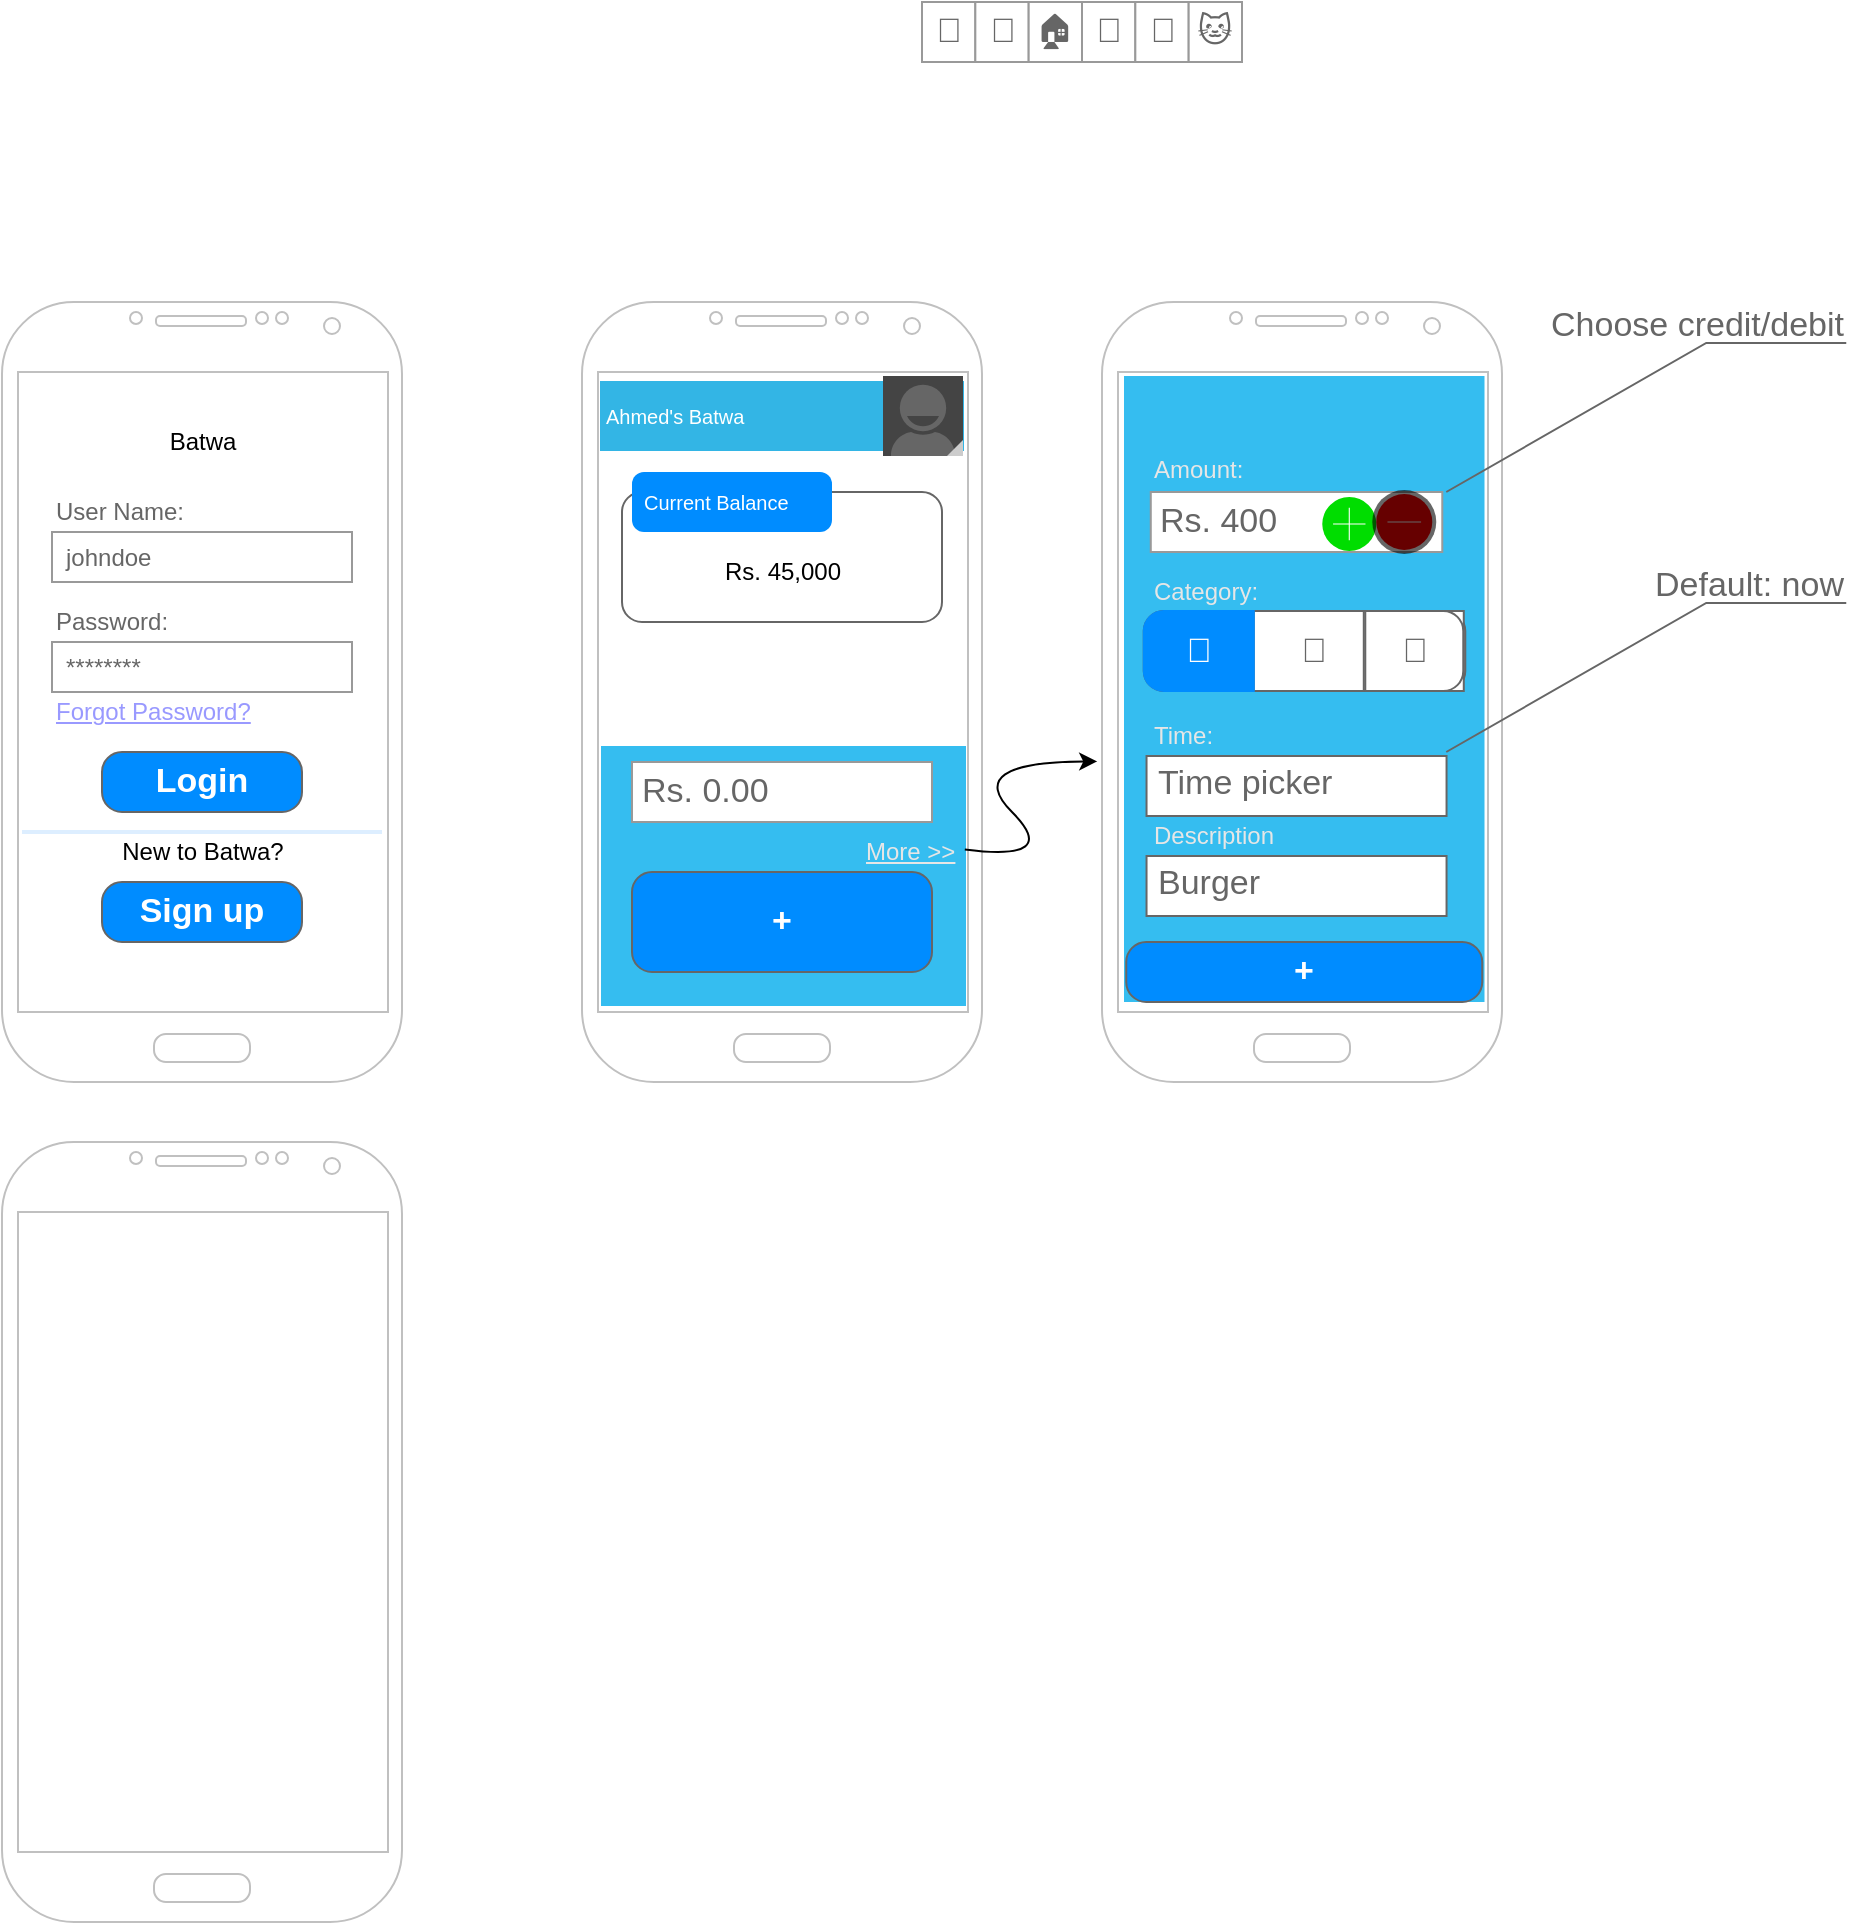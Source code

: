 <mxfile version="21.0.6" type="github"><diagram name="Page-1" id="N5nTd_ICzZBPCFlM11nm"><mxGraphModel dx="1127" dy="634" grid="1" gridSize="10" guides="1" tooltips="1" connect="1" arrows="1" fold="1" page="1" pageScale="1" pageWidth="827" pageHeight="1169" math="0" shadow="0"><root><mxCell id="0"/><mxCell id="1" parent="0"/><mxCell id="7f4pRpTaeTWDypDAzvBb-74" value="" style="verticalLabelPosition=bottom;verticalAlign=top;html=1;shadow=0;dashed=0;strokeWidth=1;shape=mxgraph.android.phone2;strokeColor=#c0c0c0;" vertex="1" parent="1"><mxGeometry x="70" y="310" width="200" height="390" as="geometry"/></mxCell><mxCell id="7f4pRpTaeTWDypDAzvBb-78" value="Batwa" style="text;html=1;align=center;verticalAlign=middle;resizable=0;points=[];autosize=1;strokeColor=none;fillColor=none;" vertex="1" parent="1"><mxGeometry x="140" y="365" width="60" height="30" as="geometry"/></mxCell><mxCell id="7f4pRpTaeTWDypDAzvBb-80" value="Login" style="strokeWidth=1;shadow=0;dashed=0;align=center;html=1;shape=mxgraph.mockup.buttons.button;strokeColor=#666666;fontColor=#ffffff;mainText=;buttonStyle=round;fontSize=17;fontStyle=1;fillColor=#008cff;whiteSpace=wrap;" vertex="1" parent="1"><mxGeometry x="120" y="535" width="100" height="30" as="geometry"/></mxCell><mxCell id="7f4pRpTaeTWDypDAzvBb-81" value="Sign up" style="strokeWidth=1;shadow=0;dashed=0;align=center;html=1;shape=mxgraph.mockup.buttons.button;strokeColor=#666666;fontColor=#ffffff;mainText=;buttonStyle=round;fontSize=17;fontStyle=1;fillColor=#008cff;whiteSpace=wrap;" vertex="1" parent="1"><mxGeometry x="120" y="600" width="100" height="30" as="geometry"/></mxCell><mxCell id="7f4pRpTaeTWDypDAzvBb-99" value="User Name:" style="strokeWidth=1;shadow=0;dashed=0;align=center;html=1;shape=mxgraph.mockup.forms.anchor;fontSize=12;fontColor=#666666;align=left;resizeWidth=1;spacingLeft=0;" vertex="1" parent="1"><mxGeometry x="95" y="405" width="100" height="20" as="geometry"/></mxCell><mxCell id="7f4pRpTaeTWDypDAzvBb-100" value="johndoe" style="strokeWidth=1;shadow=0;dashed=0;align=center;html=1;shape=mxgraph.mockup.forms.rrect;rSize=0;strokeColor=#999999;fontColor=#666666;align=left;spacingLeft=5;resizeWidth=1;" vertex="1" parent="1"><mxGeometry x="95" y="425" width="150" height="25" as="geometry"/></mxCell><mxCell id="7f4pRpTaeTWDypDAzvBb-101" value="Password:" style="strokeWidth=1;shadow=0;dashed=0;align=center;html=1;shape=mxgraph.mockup.forms.anchor;fontSize=12;fontColor=#666666;align=left;resizeWidth=1;spacingLeft=0;" vertex="1" parent="1"><mxGeometry x="95" y="460" width="100" height="20" as="geometry"/></mxCell><mxCell id="7f4pRpTaeTWDypDAzvBb-102" value="********" style="strokeWidth=1;shadow=0;dashed=0;align=center;html=1;shape=mxgraph.mockup.forms.rrect;rSize=0;strokeColor=#999999;fontColor=#666666;align=left;spacingLeft=5;resizeWidth=1;" vertex="1" parent="1"><mxGeometry x="95" y="480" width="150" height="25" as="geometry"/></mxCell><mxCell id="7f4pRpTaeTWDypDAzvBb-104" value="Forgot Password?" style="strokeWidth=1;shadow=0;dashed=0;align=center;html=1;shape=mxgraph.mockup.forms.anchor;fontSize=12;fontColor=#9999ff;align=left;spacingLeft=0;fontStyle=4;resizeWidth=1;" vertex="1" parent="1"><mxGeometry x="95" y="505" width="150" height="20" as="geometry"/></mxCell><mxCell id="7f4pRpTaeTWDypDAzvBb-108" value="" style="shape=line;strokeColor=#ddeeff;strokeWidth=2;html=1;resizeWidth=1;" vertex="1" parent="1"><mxGeometry x="80" y="570" width="180" height="10" as="geometry"/></mxCell><mxCell id="7f4pRpTaeTWDypDAzvBb-110" value="New to Batwa?" style="text;html=1;align=center;verticalAlign=middle;resizable=0;points=[];autosize=1;strokeColor=none;fillColor=none;" vertex="1" parent="1"><mxGeometry x="120" y="570" width="100" height="30" as="geometry"/></mxCell><mxCell id="7f4pRpTaeTWDypDAzvBb-111" value="" style="verticalLabelPosition=bottom;verticalAlign=top;html=1;shadow=0;dashed=0;strokeWidth=1;shape=mxgraph.android.phone2;strokeColor=#c0c0c0;" vertex="1" parent="1"><mxGeometry x="360" y="310" width="200" height="390" as="geometry"/></mxCell><mxCell id="7f4pRpTaeTWDypDAzvBb-126" value="Ahmed's Batwa" style="whiteSpace=wrap;html=1;shadow=0;dashed=0;fontSize=10;align=left;fillColor=#33b5e5;strokeColor=#33B5E5;fontColor=#FFFFFF;" vertex="1" parent="1"><mxGeometry x="369.5" y="350" width="181" height="34" as="geometry"/></mxCell><mxCell id="7f4pRpTaeTWDypDAzvBb-127" value="" style="verticalLabelPosition=bottom;verticalAlign=top;html=1;shadow=0;dashed=0;strokeWidth=1;shape=mxgraph.android.contact_badge_normal;sketch=0;" vertex="1" parent="1"><mxGeometry x="510.5" y="347" width="40" height="40" as="geometry"/></mxCell><mxCell id="7f4pRpTaeTWDypDAzvBb-128" value="" style="shape=mxgraph.mockup.containers.marginRect;rectMarginTop=10;strokeColor=#666666;strokeWidth=1;dashed=0;rounded=1;arcSize=5;recursiveResize=0;html=1;whiteSpace=wrap;" vertex="1" parent="1"><mxGeometry x="380" y="395" width="160" height="75" as="geometry"/></mxCell><mxCell id="7f4pRpTaeTWDypDAzvBb-129" value="&lt;font style=&quot;font-size: 10px;&quot;&gt;Current Balance&lt;/font&gt;" style="shape=rect;strokeColor=none;fillColor=#008cff;strokeWidth=1;dashed=0;rounded=1;arcSize=20;fontColor=#ffffff;fontSize=17;spacing=2;spacingTop=-2;align=left;autosize=1;spacingLeft=4;resizeWidth=0;resizeHeight=0;perimeter=none;html=1;whiteSpace=wrap;" vertex="1" parent="7f4pRpTaeTWDypDAzvBb-128"><mxGeometry x="5" width="100" height="30" as="geometry"/></mxCell><mxCell id="7f4pRpTaeTWDypDAzvBb-131" value="Rs. 45,000" style="text;html=1;align=center;verticalAlign=middle;resizable=0;points=[];autosize=1;strokeColor=none;fillColor=none;" vertex="1" parent="7f4pRpTaeTWDypDAzvBb-128"><mxGeometry x="40" y="35" width="80" height="30" as="geometry"/></mxCell><mxCell id="7f4pRpTaeTWDypDAzvBb-132" value="" style="verticalLabelPosition=bottom;verticalAlign=top;html=1;shadow=0;dashed=0;strokeWidth=1;strokeColor=none;shape=rect;fillColor=#35BDF0;" vertex="1" parent="1"><mxGeometry x="369.5" y="532" width="182.5" height="130" as="geometry"/></mxCell><mxCell id="7f4pRpTaeTWDypDAzvBb-133" value="Rs. 0.00" style="strokeWidth=1;shadow=0;dashed=0;align=center;html=1;shape=mxgraph.mockup.forms.pwField;strokeColor=#999999;mainText=;align=left;fontColor=#666666;fontSize=17;spacingLeft=3;" vertex="1" parent="1"><mxGeometry x="385" y="540" width="150" height="30" as="geometry"/></mxCell><mxCell id="7f4pRpTaeTWDypDAzvBb-134" value="+" style="strokeWidth=1;shadow=0;dashed=0;align=center;html=1;shape=mxgraph.mockup.buttons.button;strokeColor=#666666;fontColor=#ffffff;mainText=;buttonStyle=round;fontSize=17;fontStyle=1;fillColor=#008cff;whiteSpace=wrap;" vertex="1" parent="1"><mxGeometry x="385" y="595" width="150" height="50" as="geometry"/></mxCell><mxCell id="7f4pRpTaeTWDypDAzvBb-135" value="" style="verticalLabelPosition=bottom;verticalAlign=top;html=1;shadow=0;dashed=0;strokeWidth=1;shape=mxgraph.android.phone2;strokeColor=#c0c0c0;" vertex="1" parent="1"><mxGeometry x="620" y="310" width="200" height="390" as="geometry"/></mxCell><mxCell id="7f4pRpTaeTWDypDAzvBb-136" value="" style="verticalLabelPosition=bottom;verticalAlign=top;html=1;shadow=0;dashed=0;strokeWidth=1;strokeColor=none;shape=rect;fillColor=#35BDF0;" vertex="1" parent="1"><mxGeometry x="631" y="347" width="180.25" height="313" as="geometry"/></mxCell><mxCell id="7f4pRpTaeTWDypDAzvBb-137" value="Rs. 400" style="strokeWidth=1;shadow=0;dashed=0;align=center;html=1;shape=mxgraph.mockup.forms.pwField;strokeColor=#999999;mainText=;align=left;fontColor=#666666;fontSize=17;spacingLeft=3;" vertex="1" parent="1"><mxGeometry x="644.39" y="405" width="145.75" height="30" as="geometry"/></mxCell><mxCell id="7f4pRpTaeTWDypDAzvBb-138" value="+" style="strokeWidth=1;shadow=0;dashed=0;align=center;html=1;shape=mxgraph.mockup.buttons.button;strokeColor=#666666;fontColor=#ffffff;mainText=;buttonStyle=round;fontSize=17;fontStyle=1;fillColor=#008cff;whiteSpace=wrap;" vertex="1" parent="1"><mxGeometry x="632.12" y="630" width="178" height="30" as="geometry"/></mxCell><mxCell id="7f4pRpTaeTWDypDAzvBb-139" value="" style="strokeWidth=1;shadow=0;dashed=0;align=center;html=1;shape=mxgraph.mockup.forms.rrect;rSize=0;strokeColor=#999999;fontSize=10;" vertex="1" parent="1"><mxGeometry x="530" y="160" width="160" height="30" as="geometry"/></mxCell><mxCell id="7f4pRpTaeTWDypDAzvBb-140" value="🍴" style="strokeColor=inherit;fillColor=inherit;gradientColor=inherit;strokeWidth=1;shadow=0;dashed=0;align=center;html=1;shape=mxgraph.mockup.forms.rrect;rSize=0;fontSize=17;fontColor=#666666;whiteSpace=wrap;" vertex="1" parent="7f4pRpTaeTWDypDAzvBb-139"><mxGeometry width="26.667" height="30" as="geometry"/></mxCell><mxCell id="7f4pRpTaeTWDypDAzvBb-141" value="🚗" style="strokeColor=inherit;fillColor=inherit;gradientColor=inherit;strokeWidth=1;shadow=0;dashed=0;align=center;html=1;shape=mxgraph.mockup.forms.rrect;rSize=0;fontSize=17;fontColor=#666666;whiteSpace=wrap;" vertex="1" parent="7f4pRpTaeTWDypDAzvBb-139"><mxGeometry x="26.667" width="26.667" height="30" as="geometry"/></mxCell><mxCell id="7f4pRpTaeTWDypDAzvBb-142" value="🏠" style="strokeColor=inherit;fillColor=inherit;gradientColor=inherit;strokeWidth=1;shadow=0;dashed=0;align=center;html=1;shape=mxgraph.mockup.forms.rrect;rSize=0;fontSize=17;fontColor=#666666;whiteSpace=wrap;" vertex="1" parent="7f4pRpTaeTWDypDAzvBb-139"><mxGeometry x="53.333" width="26.667" height="30" as="geometry"/></mxCell><mxCell id="7f4pRpTaeTWDypDAzvBb-143" value="🧼" style="strokeColor=inherit;fillColor=inherit;gradientColor=inherit;strokeWidth=1;shadow=0;dashed=0;align=center;html=1;shape=mxgraph.mockup.forms.rrect;rSize=0;fontSize=17;fontColor=#666666;whiteSpace=wrap;" vertex="1" parent="7f4pRpTaeTWDypDAzvBb-139"><mxGeometry x="80.0" width="26.667" height="30" as="geometry"/></mxCell><mxCell id="7f4pRpTaeTWDypDAzvBb-144" value="🌿" style="strokeColor=inherit;fillColor=inherit;gradientColor=inherit;strokeWidth=1;shadow=0;dashed=0;align=center;html=1;shape=mxgraph.mockup.forms.rrect;rSize=0;fontSize=17;fontColor=#666666;whiteSpace=wrap;" vertex="1" parent="7f4pRpTaeTWDypDAzvBb-139"><mxGeometry x="106.667" width="26.667" height="30" as="geometry"/></mxCell><mxCell id="7f4pRpTaeTWDypDAzvBb-145" value="🐱" style="strokeColor=inherit;fillColor=inherit;gradientColor=inherit;strokeWidth=1;shadow=0;dashed=0;align=center;html=1;shape=mxgraph.mockup.forms.rrect;rSize=0;fontSize=17;fontColor=#666666;whiteSpace=wrap;" vertex="1" parent="7f4pRpTaeTWDypDAzvBb-139"><mxGeometry x="133.333" width="26.667" height="30" as="geometry"/></mxCell><mxCell id="7f4pRpTaeTWDypDAzvBb-151" value="" style="strokeWidth=1;shadow=0;dashed=0;align=center;html=1;shape=mxgraph.mockup.rrect;rSize=10;fillColor=#ffffff;strokeColor=#666666;" vertex="1" parent="1"><mxGeometry x="640.89" y="464.5" width="160.75" height="40" as="geometry"/></mxCell><mxCell id="7f4pRpTaeTWDypDAzvBb-152" value="🚗" style="strokeColor=inherit;fillColor=inherit;gradientColor=inherit;strokeWidth=1;shadow=0;dashed=0;align=center;html=1;shape=mxgraph.mockup.rrect;rSize=0;fontSize=17;fontColor=#666666;fontStyle=1;resizeHeight=1;whiteSpace=wrap;" vertex="1" parent="7f4pRpTaeTWDypDAzvBb-151"><mxGeometry width="60" height="40" relative="1" as="geometry"><mxPoint x="55" as="offset"/></mxGeometry></mxCell><mxCell id="7f4pRpTaeTWDypDAzvBb-153" value="🏠" style="strokeColor=inherit;fillColor=inherit;gradientColor=inherit;strokeWidth=1;shadow=0;dashed=0;align=center;html=1;shape=mxgraph.mockup.rrect;rSize=0;fontSize=17;fontColor=#666666;fontStyle=1;resizeHeight=1;whiteSpace=wrap;" vertex="1" parent="7f4pRpTaeTWDypDAzvBb-151"><mxGeometry width="50" height="40" relative="1" as="geometry"><mxPoint x="110" as="offset"/></mxGeometry></mxCell><mxCell id="7f4pRpTaeTWDypDAzvBb-154" value="🧼" style="strokeColor=inherit;fillColor=inherit;gradientColor=inherit;strokeWidth=1;shadow=0;dashed=0;align=center;html=1;shape=mxgraph.mockup.rightButton;rSize=10;fontSize=17;fontColor=#666666;fontStyle=1;resizeHeight=1;whiteSpace=wrap;" vertex="1" parent="7f4pRpTaeTWDypDAzvBb-151"><mxGeometry x="1" width="49" height="40" relative="1" as="geometry"><mxPoint x="-50" as="offset"/></mxGeometry></mxCell><mxCell id="7f4pRpTaeTWDypDAzvBb-155" value="🍴" style="strokeWidth=1;shadow=0;dashed=0;align=center;html=1;shape=mxgraph.mockup.leftButton;rSize=10;fontSize=17;fontColor=#ffffff;fontStyle=1;fillColor=#008cff;strokeColor=#008cff;resizeHeight=1;whiteSpace=wrap;" vertex="1" parent="7f4pRpTaeTWDypDAzvBb-151"><mxGeometry width="55" height="40" relative="1" as="geometry"/></mxCell><mxCell id="7f4pRpTaeTWDypDAzvBb-159" value="" style="html=1;verticalLabelPosition=bottom;labelBackgroundColor=#ffffff;verticalAlign=top;shadow=0;dashed=0;strokeWidth=2;shape=mxgraph.ios7.misc.add;fillColor=#00dd00;strokeColor=#ffffff;sketch=0;" vertex="1" parent="1"><mxGeometry x="730.14" y="407.5" width="27" height="27" as="geometry"/></mxCell><mxCell id="7f4pRpTaeTWDypDAzvBb-160" value="" style="html=1;verticalLabelPosition=bottom;labelBackgroundColor=#ffffff;verticalAlign=top;shadow=0;dashed=0;strokeWidth=2;shape=mxgraph.ios7.misc.delete;fillColor=#ff0000;strokeColor=#ffffff;sketch=0;" vertex="1" parent="1"><mxGeometry x="757.14" y="406" width="28" height="28" as="geometry"/></mxCell><mxCell id="7f4pRpTaeTWDypDAzvBb-162" value="&lt;font color=&quot;#e6e6e6&quot;&gt;Amount:&lt;/font&gt;" style="strokeWidth=1;shadow=0;dashed=0;align=center;html=1;shape=mxgraph.mockup.forms.anchor;fontSize=12;fontColor=#666666;align=left;resizeWidth=1;spacingLeft=0;" vertex="1" parent="1"><mxGeometry x="644.39" y="384" width="100" height="20" as="geometry"/></mxCell><mxCell id="7f4pRpTaeTWDypDAzvBb-163" value="&lt;font color=&quot;#e6e6e6&quot;&gt;Category:&lt;/font&gt;" style="strokeWidth=1;shadow=0;dashed=0;align=center;html=1;shape=mxgraph.mockup.forms.anchor;fontSize=12;fontColor=#666666;align=left;resizeWidth=1;spacingLeft=0;" vertex="1" parent="1"><mxGeometry x="644.39" y="444.5" width="100" height="20" as="geometry"/></mxCell><mxCell id="7f4pRpTaeTWDypDAzvBb-164" value="&lt;font color=&quot;#e6e6e6&quot;&gt;Time:&lt;/font&gt;" style="strokeWidth=1;shadow=0;dashed=0;align=center;html=1;shape=mxgraph.mockup.forms.anchor;fontSize=12;fontColor=#666666;align=left;resizeWidth=1;spacingLeft=0;" vertex="1" parent="1"><mxGeometry x="644.39" y="517" width="100" height="20" as="geometry"/></mxCell><mxCell id="7f4pRpTaeTWDypDAzvBb-168" value="" style="ellipse;whiteSpace=wrap;html=1;opacity=60;fillColor=#000000;strokeColor=none;" vertex="1" parent="1"><mxGeometry x="755.14" y="404" width="32" height="32" as="geometry"/></mxCell><mxCell id="7f4pRpTaeTWDypDAzvBb-169" value="Time picker" style="strokeWidth=1;shadow=0;dashed=0;align=center;html=1;shape=mxgraph.mockup.text.textBox;fontColor=#666666;align=left;fontSize=17;spacingLeft=4;spacingTop=-3;whiteSpace=wrap;strokeColor=#666666;mainText=" vertex="1" parent="1"><mxGeometry x="642.27" y="537" width="150" height="30" as="geometry"/></mxCell><mxCell id="7f4pRpTaeTWDypDAzvBb-170" value="&lt;font color=&quot;#e6e6e6&quot;&gt;Description&lt;/font&gt;" style="strokeWidth=1;shadow=0;dashed=0;align=center;html=1;shape=mxgraph.mockup.forms.anchor;fontSize=12;fontColor=#666666;align=left;resizeWidth=1;spacingLeft=0;" vertex="1" parent="1"><mxGeometry x="644.39" y="567" width="100" height="20" as="geometry"/></mxCell><mxCell id="7f4pRpTaeTWDypDAzvBb-171" value="Burger" style="strokeWidth=1;shadow=0;dashed=0;align=center;html=1;shape=mxgraph.mockup.text.textBox;fontColor=#666666;align=left;fontSize=17;spacingLeft=4;spacingTop=-3;whiteSpace=wrap;strokeColor=#666666;mainText=" vertex="1" parent="1"><mxGeometry x="642.27" y="587" width="150" height="30" as="geometry"/></mxCell><mxCell id="7f4pRpTaeTWDypDAzvBb-172" value="Choose credit/debit" style="strokeWidth=1;shadow=0;dashed=0;align=center;html=1;shape=mxgraph.mockup.text.callout;linkText=;textSize=17;textColor=#666666;callDir=NE;callStyle=line;fontSize=17;fontColor=#666666;align=right;verticalAlign=top;strokeColor=#666666;" vertex="1" parent="1"><mxGeometry x="792.13" y="305" width="200" height="100" as="geometry"/></mxCell><mxCell id="7f4pRpTaeTWDypDAzvBb-173" value="Default: now" style="strokeWidth=1;shadow=0;dashed=0;align=center;html=1;shape=mxgraph.mockup.text.callout;linkText=;textSize=17;textColor=#666666;callDir=NE;callStyle=line;fontSize=17;fontColor=#666666;align=right;verticalAlign=top;strokeColor=#666666;" vertex="1" parent="1"><mxGeometry x="792.13" y="435" width="200" height="100" as="geometry"/></mxCell><mxCell id="7f4pRpTaeTWDypDAzvBb-174" value="&lt;font color=&quot;#e6e6e6&quot;&gt;&lt;u&gt;More &amp;gt;&amp;gt;&lt;/u&gt;&lt;br&gt;&lt;/font&gt;" style="strokeWidth=1;shadow=0;dashed=0;align=right;html=1;shape=mxgraph.mockup.forms.anchor;fontSize=12;fontColor=#666666;align=left;resizeWidth=1;spacingLeft=0;" vertex="1" parent="1"><mxGeometry x="500" y="575" width="50.5" height="20" as="geometry"/></mxCell><mxCell id="7f4pRpTaeTWDypDAzvBb-175" value="" style="curved=1;endArrow=classic;html=1;rounded=0;entryX=-0.012;entryY=0.589;entryDx=0;entryDy=0;entryPerimeter=0;exitX=1.018;exitY=0.435;exitDx=0;exitDy=0;exitPerimeter=0;" edge="1" parent="1" source="7f4pRpTaeTWDypDAzvBb-174" target="7f4pRpTaeTWDypDAzvBb-135"><mxGeometry width="50" height="50" relative="1" as="geometry"><mxPoint x="550" y="590" as="sourcePoint"/><mxPoint x="600" y="540" as="targetPoint"/><Array as="points"><mxPoint x="600" y="590"/><mxPoint x="550" y="540"/></Array></mxGeometry></mxCell><mxCell id="7f4pRpTaeTWDypDAzvBb-194" value="" style="verticalLabelPosition=bottom;verticalAlign=top;html=1;shadow=0;dashed=0;strokeWidth=1;shape=mxgraph.android.phone2;strokeColor=#c0c0c0;" vertex="1" parent="1"><mxGeometry x="70" y="730" width="200" height="390" as="geometry"/></mxCell></root></mxGraphModel></diagram></mxfile>
